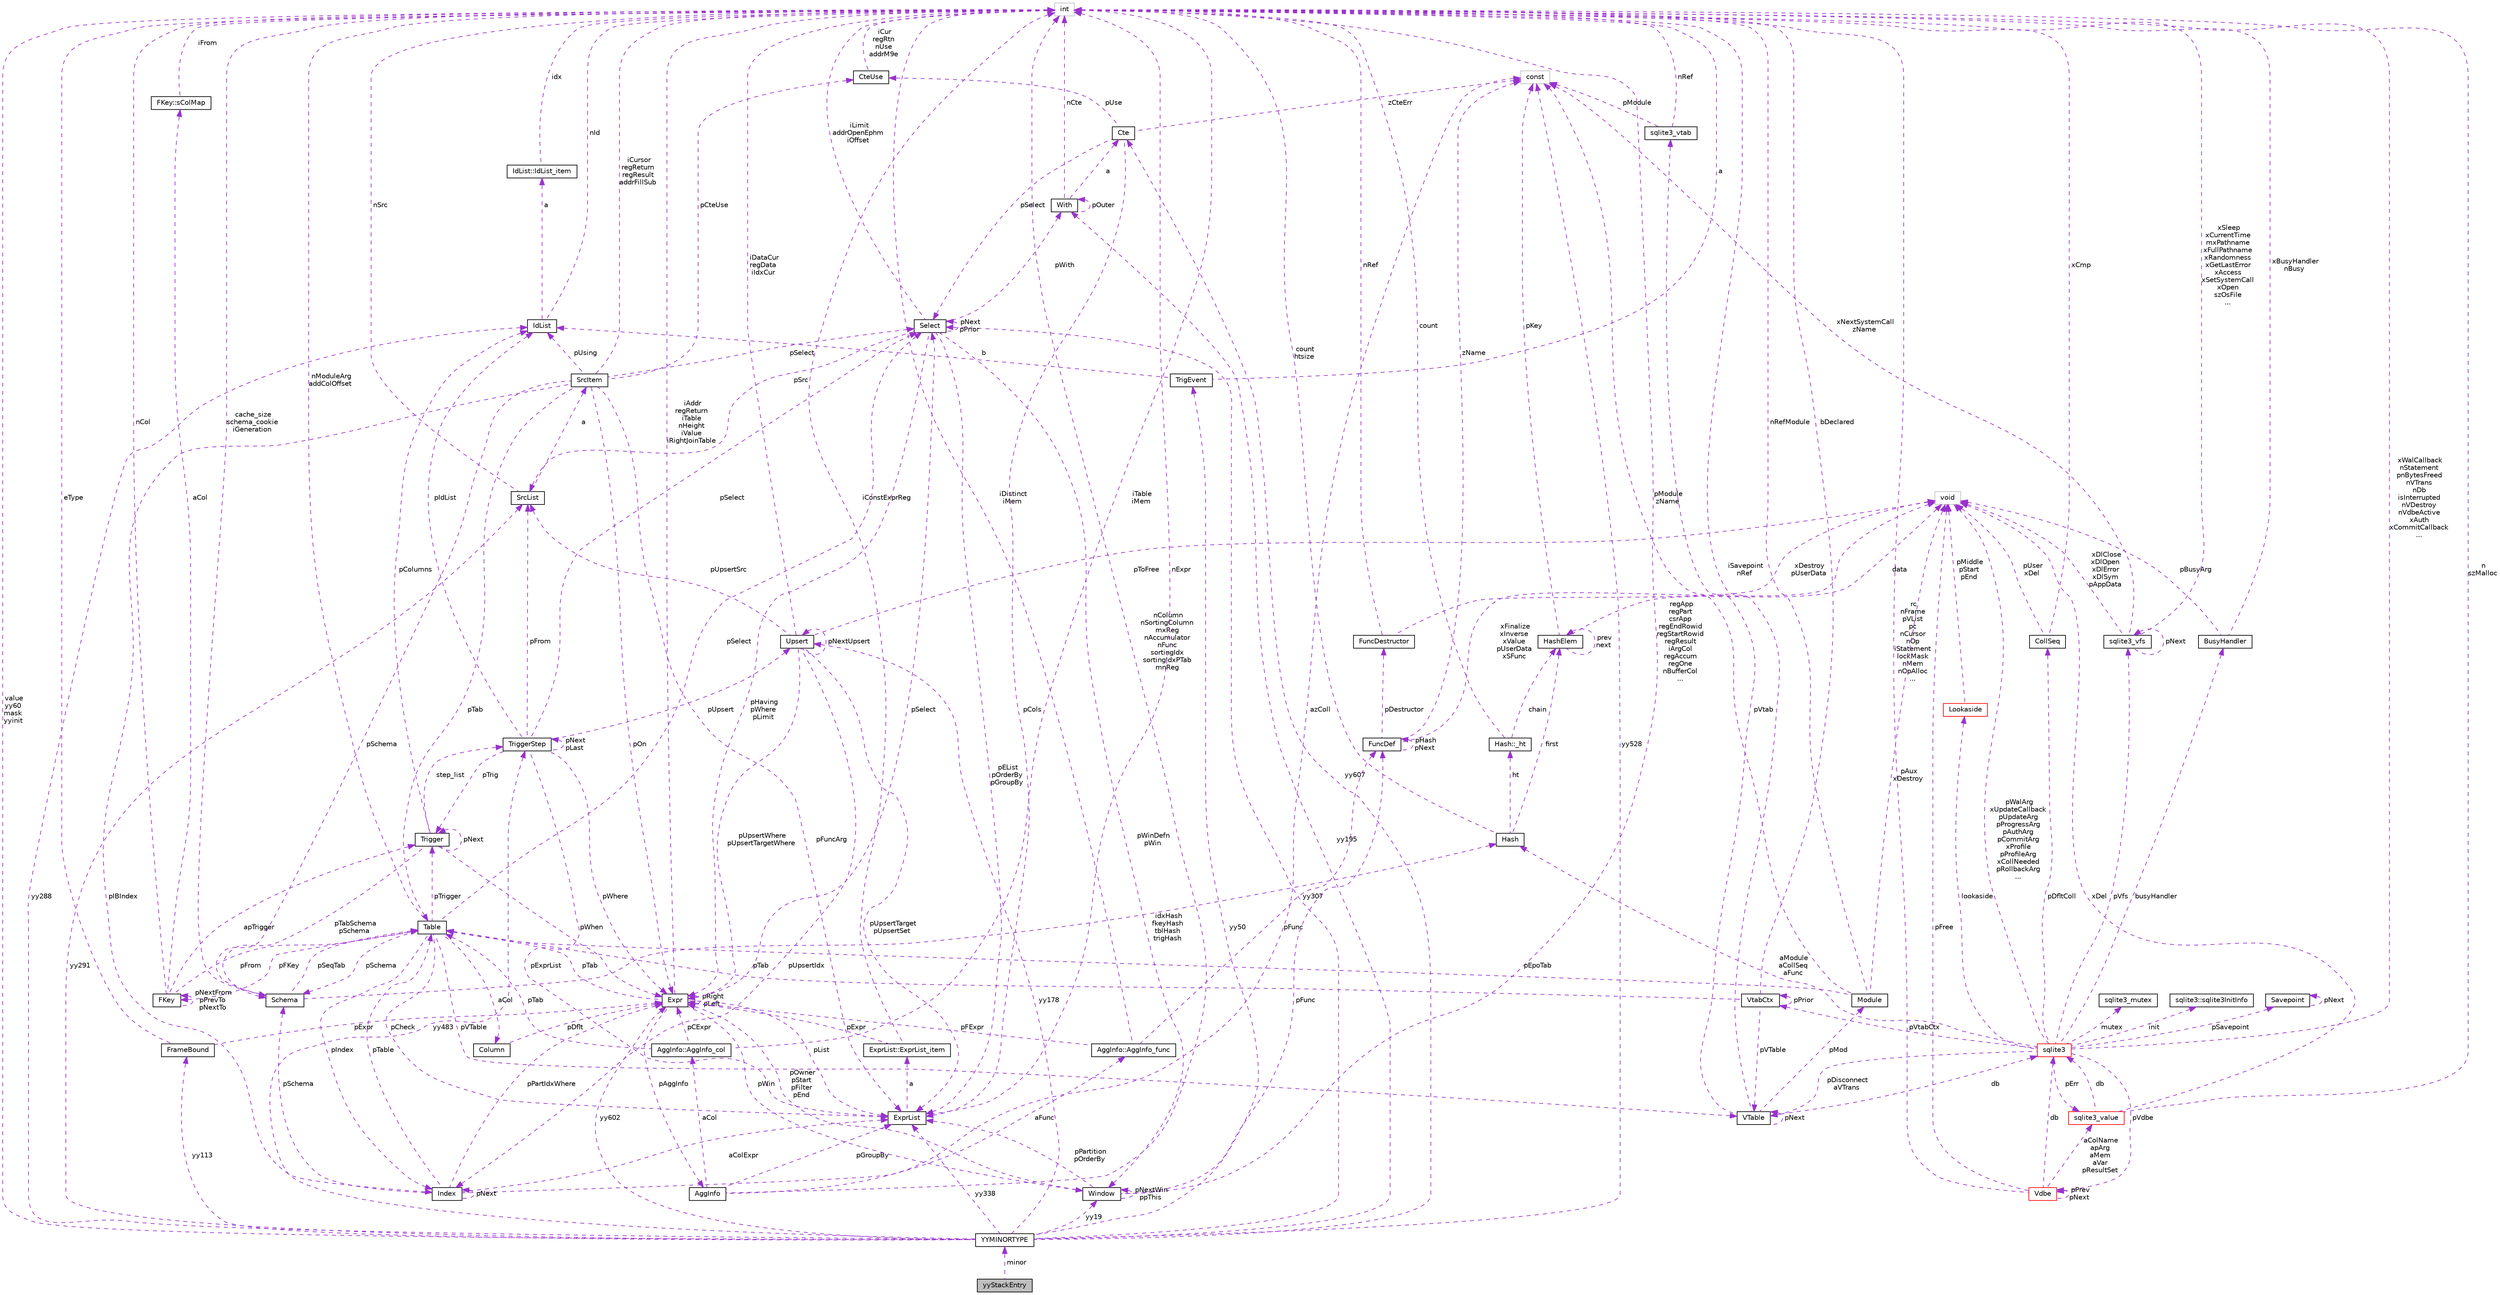 digraph "yyStackEntry"
{
 // LATEX_PDF_SIZE
  edge [fontname="Helvetica",fontsize="10",labelfontname="Helvetica",labelfontsize="10"];
  node [fontname="Helvetica",fontsize="10",shape=record];
  Node1 [label="yyStackEntry",height=0.2,width=0.4,color="black", fillcolor="grey75", style="filled", fontcolor="black",tooltip=" "];
  Node2 -> Node1 [dir="back",color="darkorchid3",fontsize="10",style="dashed",label=" minor" ,fontname="Helvetica"];
  Node2 [label="YYMINORTYPE",height=0.2,width=0.4,color="black", fillcolor="white", style="filled",URL="$unionYYMINORTYPE.html",tooltip=" "];
  Node3 -> Node2 [dir="back",color="darkorchid3",fontsize="10",style="dashed",label=" yy607" ,fontname="Helvetica"];
  Node3 [label="Cte",height=0.2,width=0.4,color="black", fillcolor="white", style="filled",URL="$structCte.html",tooltip=" "];
  Node4 -> Node3 [dir="back",color="darkorchid3",fontsize="10",style="dashed",label=" pUse" ,fontname="Helvetica"];
  Node4 [label="CteUse",height=0.2,width=0.4,color="black", fillcolor="white", style="filled",URL="$structCteUse.html",tooltip=" "];
  Node5 -> Node4 [dir="back",color="darkorchid3",fontsize="10",style="dashed",label=" iCur\nregRtn\nnUse\naddrM9e" ,fontname="Helvetica"];
  Node5 [label="int",height=0.2,width=0.4,color="grey75", fillcolor="white", style="filled",tooltip=" "];
  Node6 -> Node3 [dir="back",color="darkorchid3",fontsize="10",style="dashed",label=" pSelect" ,fontname="Helvetica"];
  Node6 [label="Select",height=0.2,width=0.4,color="black", fillcolor="white", style="filled",URL="$structSelect.html",tooltip=" "];
  Node7 -> Node6 [dir="back",color="darkorchid3",fontsize="10",style="dashed",label=" pHaving\npWhere\npLimit" ,fontname="Helvetica"];
  Node7 [label="Expr",height=0.2,width=0.4,color="black", fillcolor="white", style="filled",URL="$structExpr.html",tooltip=" "];
  Node8 -> Node7 [dir="back",color="darkorchid3",fontsize="10",style="dashed",label=" pAggInfo" ,fontname="Helvetica"];
  Node8 [label="AggInfo",height=0.2,width=0.4,color="black", fillcolor="white", style="filled",URL="$structAggInfo.html",tooltip=" "];
  Node9 -> Node8 [dir="back",color="darkorchid3",fontsize="10",style="dashed",label=" aCol" ,fontname="Helvetica"];
  Node9 [label="AggInfo::AggInfo_col",height=0.2,width=0.4,color="black", fillcolor="white", style="filled",URL="$structAggInfo_1_1AggInfo__col.html",tooltip=" "];
  Node7 -> Node9 [dir="back",color="darkorchid3",fontsize="10",style="dashed",label=" pCExpr" ,fontname="Helvetica"];
  Node5 -> Node9 [dir="back",color="darkorchid3",fontsize="10",style="dashed",label=" iTable\niMem" ,fontname="Helvetica"];
  Node10 -> Node9 [dir="back",color="darkorchid3",fontsize="10",style="dashed",label=" pTab" ,fontname="Helvetica"];
  Node10 [label="Table",height=0.2,width=0.4,color="black", fillcolor="white", style="filled",URL="$structTable.html",tooltip=" "];
  Node11 -> Node10 [dir="back",color="darkorchid3",fontsize="10",style="dashed",label=" pSchema" ,fontname="Helvetica"];
  Node11 [label="Schema",height=0.2,width=0.4,color="black", fillcolor="white", style="filled",URL="$structSchema.html",tooltip=" "];
  Node5 -> Node11 [dir="back",color="darkorchid3",fontsize="10",style="dashed",label=" cache_size\nschema_cookie\niGeneration" ,fontname="Helvetica"];
  Node10 -> Node11 [dir="back",color="darkorchid3",fontsize="10",style="dashed",label=" pSeqTab" ,fontname="Helvetica"];
  Node12 -> Node11 [dir="back",color="darkorchid3",fontsize="10",style="dashed",label=" idxHash\nfkeyHash\ntblHash\ntrigHash" ,fontname="Helvetica"];
  Node12 [label="Hash",height=0.2,width=0.4,color="black", fillcolor="white", style="filled",URL="$structHash.html",tooltip=" "];
  Node13 -> Node12 [dir="back",color="darkorchid3",fontsize="10",style="dashed",label=" ht" ,fontname="Helvetica"];
  Node13 [label="Hash::_ht",height=0.2,width=0.4,color="black", fillcolor="white", style="filled",URL="$structHash_1_1__ht.html",tooltip=" "];
  Node5 -> Node13 [dir="back",color="darkorchid3",fontsize="10",style="dashed",label=" count" ,fontname="Helvetica"];
  Node14 -> Node13 [dir="back",color="darkorchid3",fontsize="10",style="dashed",label=" chain" ,fontname="Helvetica"];
  Node14 [label="HashElem",height=0.2,width=0.4,color="black", fillcolor="white", style="filled",URL="$structHashElem.html",tooltip=" "];
  Node15 -> Node14 [dir="back",color="darkorchid3",fontsize="10",style="dashed",label=" data" ,fontname="Helvetica"];
  Node15 [label="void",height=0.2,width=0.4,color="grey75", fillcolor="white", style="filled",tooltip=" "];
  Node14 -> Node14 [dir="back",color="darkorchid3",fontsize="10",style="dashed",label=" prev\nnext" ,fontname="Helvetica"];
  Node16 -> Node14 [dir="back",color="darkorchid3",fontsize="10",style="dashed",label=" pKey" ,fontname="Helvetica"];
  Node16 [label="const",height=0.2,width=0.4,color="grey75", fillcolor="white", style="filled",tooltip=" "];
  Node5 -> Node12 [dir="back",color="darkorchid3",fontsize="10",style="dashed",label=" count\nhtsize" ,fontname="Helvetica"];
  Node14 -> Node12 [dir="back",color="darkorchid3",fontsize="10",style="dashed",label=" first" ,fontname="Helvetica"];
  Node17 -> Node10 [dir="back",color="darkorchid3",fontsize="10",style="dashed",label=" aCol" ,fontname="Helvetica"];
  Node17 [label="Column",height=0.2,width=0.4,color="black", fillcolor="white", style="filled",URL="$structColumn.html",tooltip=" "];
  Node7 -> Node17 [dir="back",color="darkorchid3",fontsize="10",style="dashed",label=" pDflt" ,fontname="Helvetica"];
  Node18 -> Node10 [dir="back",color="darkorchid3",fontsize="10",style="dashed",label=" pFKey" ,fontname="Helvetica"];
  Node18 [label="FKey",height=0.2,width=0.4,color="black", fillcolor="white", style="filled",URL="$structFKey.html",tooltip=" "];
  Node19 -> Node18 [dir="back",color="darkorchid3",fontsize="10",style="dashed",label=" aCol" ,fontname="Helvetica"];
  Node19 [label="FKey::sColMap",height=0.2,width=0.4,color="black", fillcolor="white", style="filled",URL="$structFKey_1_1sColMap.html",tooltip=" "];
  Node5 -> Node19 [dir="back",color="darkorchid3",fontsize="10",style="dashed",label=" iFrom" ,fontname="Helvetica"];
  Node18 -> Node18 [dir="back",color="darkorchid3",fontsize="10",style="dashed",label=" pNextFrom\npPrevTo\npNextTo" ,fontname="Helvetica"];
  Node5 -> Node18 [dir="back",color="darkorchid3",fontsize="10",style="dashed",label=" nCol" ,fontname="Helvetica"];
  Node10 -> Node18 [dir="back",color="darkorchid3",fontsize="10",style="dashed",label=" pFrom" ,fontname="Helvetica"];
  Node20 -> Node18 [dir="back",color="darkorchid3",fontsize="10",style="dashed",label=" apTrigger" ,fontname="Helvetica"];
  Node20 [label="Trigger",height=0.2,width=0.4,color="black", fillcolor="white", style="filled",URL="$structTrigger.html",tooltip=" "];
  Node21 -> Node20 [dir="back",color="darkorchid3",fontsize="10",style="dashed",label=" step_list" ,fontname="Helvetica"];
  Node21 [label="TriggerStep",height=0.2,width=0.4,color="black", fillcolor="white", style="filled",URL="$structTriggerStep.html",tooltip=" "];
  Node21 -> Node21 [dir="back",color="darkorchid3",fontsize="10",style="dashed",label=" pNext\npLast" ,fontname="Helvetica"];
  Node7 -> Node21 [dir="back",color="darkorchid3",fontsize="10",style="dashed",label=" pWhere" ,fontname="Helvetica"];
  Node22 -> Node21 [dir="back",color="darkorchid3",fontsize="10",style="dashed",label=" pIdList" ,fontname="Helvetica"];
  Node22 [label="IdList",height=0.2,width=0.4,color="black", fillcolor="white", style="filled",URL="$structIdList.html",tooltip=" "];
  Node23 -> Node22 [dir="back",color="darkorchid3",fontsize="10",style="dashed",label=" a" ,fontname="Helvetica"];
  Node23 [label="IdList::IdList_item",height=0.2,width=0.4,color="black", fillcolor="white", style="filled",URL="$structIdList_1_1IdList__item.html",tooltip=" "];
  Node5 -> Node23 [dir="back",color="darkorchid3",fontsize="10",style="dashed",label=" idx" ,fontname="Helvetica"];
  Node5 -> Node22 [dir="back",color="darkorchid3",fontsize="10",style="dashed",label=" nId" ,fontname="Helvetica"];
  Node6 -> Node21 [dir="back",color="darkorchid3",fontsize="10",style="dashed",label=" pSelect" ,fontname="Helvetica"];
  Node20 -> Node21 [dir="back",color="darkorchid3",fontsize="10",style="dashed",label=" pTrig" ,fontname="Helvetica"];
  Node24 -> Node21 [dir="back",color="darkorchid3",fontsize="10",style="dashed",label=" pFrom" ,fontname="Helvetica"];
  Node24 [label="SrcList",height=0.2,width=0.4,color="black", fillcolor="white", style="filled",URL="$structSrcList.html",tooltip=" "];
  Node25 -> Node24 [dir="back",color="darkorchid3",fontsize="10",style="dashed",label=" a" ,fontname="Helvetica"];
  Node25 [label="SrcItem",height=0.2,width=0.4,color="black", fillcolor="white", style="filled",URL="$structSrcItem.html",tooltip=" "];
  Node11 -> Node25 [dir="back",color="darkorchid3",fontsize="10",style="dashed",label=" pSchema" ,fontname="Helvetica"];
  Node4 -> Node25 [dir="back",color="darkorchid3",fontsize="10",style="dashed",label=" pCteUse" ,fontname="Helvetica"];
  Node7 -> Node25 [dir="back",color="darkorchid3",fontsize="10",style="dashed",label=" pOn" ,fontname="Helvetica"];
  Node22 -> Node25 [dir="back",color="darkorchid3",fontsize="10",style="dashed",label=" pUsing" ,fontname="Helvetica"];
  Node5 -> Node25 [dir="back",color="darkorchid3",fontsize="10",style="dashed",label=" iCursor\nregReturn\nregResult\naddrFillSub" ,fontname="Helvetica"];
  Node10 -> Node25 [dir="back",color="darkorchid3",fontsize="10",style="dashed",label=" pTab" ,fontname="Helvetica"];
  Node6 -> Node25 [dir="back",color="darkorchid3",fontsize="10",style="dashed",label=" pSelect" ,fontname="Helvetica"];
  Node26 -> Node25 [dir="back",color="darkorchid3",fontsize="10",style="dashed",label=" pIBIndex" ,fontname="Helvetica"];
  Node26 [label="Index",height=0.2,width=0.4,color="black", fillcolor="white", style="filled",URL="$structIndex.html",tooltip=" "];
  Node11 -> Node26 [dir="back",color="darkorchid3",fontsize="10",style="dashed",label=" pSchema" ,fontname="Helvetica"];
  Node7 -> Node26 [dir="back",color="darkorchid3",fontsize="10",style="dashed",label=" pPartIdxWhere" ,fontname="Helvetica"];
  Node10 -> Node26 [dir="back",color="darkorchid3",fontsize="10",style="dashed",label=" pTable" ,fontname="Helvetica"];
  Node27 -> Node26 [dir="back",color="darkorchid3",fontsize="10",style="dashed",label=" aColExpr" ,fontname="Helvetica"];
  Node27 [label="ExprList",height=0.2,width=0.4,color="black", fillcolor="white", style="filled",URL="$structExprList.html",tooltip=" "];
  Node28 -> Node27 [dir="back",color="darkorchid3",fontsize="10",style="dashed",label=" a" ,fontname="Helvetica"];
  Node28 [label="ExprList::ExprList_item",height=0.2,width=0.4,color="black", fillcolor="white", style="filled",URL="$structExprList_1_1ExprList__item.html",tooltip=" "];
  Node7 -> Node28 [dir="back",color="darkorchid3",fontsize="10",style="dashed",label=" pExpr" ,fontname="Helvetica"];
  Node5 -> Node28 [dir="back",color="darkorchid3",fontsize="10",style="dashed",label=" iConstExprReg" ,fontname="Helvetica"];
  Node5 -> Node27 [dir="back",color="darkorchid3",fontsize="10",style="dashed",label=" nExpr" ,fontname="Helvetica"];
  Node16 -> Node26 [dir="back",color="darkorchid3",fontsize="10",style="dashed",label=" azColl" ,fontname="Helvetica"];
  Node26 -> Node26 [dir="back",color="darkorchid3",fontsize="10",style="dashed",label=" pNext" ,fontname="Helvetica"];
  Node27 -> Node25 [dir="back",color="darkorchid3",fontsize="10",style="dashed",label=" pFuncArg" ,fontname="Helvetica"];
  Node5 -> Node24 [dir="back",color="darkorchid3",fontsize="10",style="dashed",label=" nSrc" ,fontname="Helvetica"];
  Node27 -> Node21 [dir="back",color="darkorchid3",fontsize="10",style="dashed",label=" pExprList" ,fontname="Helvetica"];
  Node29 -> Node21 [dir="back",color="darkorchid3",fontsize="10",style="dashed",label=" pUpsert" ,fontname="Helvetica"];
  Node29 [label="Upsert",height=0.2,width=0.4,color="black", fillcolor="white", style="filled",URL="$structUpsert.html",tooltip=" "];
  Node7 -> Node29 [dir="back",color="darkorchid3",fontsize="10",style="dashed",label=" pUpsertWhere\npUpsertTargetWhere" ,fontname="Helvetica"];
  Node15 -> Node29 [dir="back",color="darkorchid3",fontsize="10",style="dashed",label=" pToFree" ,fontname="Helvetica"];
  Node5 -> Node29 [dir="back",color="darkorchid3",fontsize="10",style="dashed",label=" iDataCur\nregData\niIdxCur" ,fontname="Helvetica"];
  Node24 -> Node29 [dir="back",color="darkorchid3",fontsize="10",style="dashed",label=" pUpsertSrc" ,fontname="Helvetica"];
  Node26 -> Node29 [dir="back",color="darkorchid3",fontsize="10",style="dashed",label=" pUpsertIdx" ,fontname="Helvetica"];
  Node27 -> Node29 [dir="back",color="darkorchid3",fontsize="10",style="dashed",label=" pUpsertTarget\npUpsertSet" ,fontname="Helvetica"];
  Node29 -> Node29 [dir="back",color="darkorchid3",fontsize="10",style="dashed",label=" pNextUpsert" ,fontname="Helvetica"];
  Node11 -> Node20 [dir="back",color="darkorchid3",fontsize="10",style="dashed",label=" pTabSchema\npSchema" ,fontname="Helvetica"];
  Node7 -> Node20 [dir="back",color="darkorchid3",fontsize="10",style="dashed",label=" pWhen" ,fontname="Helvetica"];
  Node22 -> Node20 [dir="back",color="darkorchid3",fontsize="10",style="dashed",label=" pColumns" ,fontname="Helvetica"];
  Node20 -> Node20 [dir="back",color="darkorchid3",fontsize="10",style="dashed",label=" pNext" ,fontname="Helvetica"];
  Node30 -> Node10 [dir="back",color="darkorchid3",fontsize="10",style="dashed",label=" pVTable" ,fontname="Helvetica"];
  Node30 [label="VTable",height=0.2,width=0.4,color="black", fillcolor="white", style="filled",URL="$structVTable.html",tooltip=" "];
  Node31 -> Node30 [dir="back",color="darkorchid3",fontsize="10",style="dashed",label=" db" ,fontname="Helvetica"];
  Node31 [label="sqlite3",height=0.2,width=0.4,color="red", fillcolor="white", style="filled",URL="$structsqlite3.html",tooltip=" "];
  Node32 -> Node31 [dir="back",color="darkorchid3",fontsize="10",style="dashed",label=" pVdbe" ,fontname="Helvetica"];
  Node32 [label="Vdbe",height=0.2,width=0.4,color="red", fillcolor="white", style="filled",URL="$structVdbe.html",tooltip=" "];
  Node32 -> Node32 [dir="back",color="darkorchid3",fontsize="10",style="dashed",label=" pPrev\npNext" ,fontname="Helvetica"];
  Node31 -> Node32 [dir="back",color="darkorchid3",fontsize="10",style="dashed",label=" db" ,fontname="Helvetica"];
  Node15 -> Node32 [dir="back",color="darkorchid3",fontsize="10",style="dashed",label=" pFree" ,fontname="Helvetica"];
  Node33 -> Node32 [dir="back",color="darkorchid3",fontsize="10",style="dashed",label=" aColName\napArg\naMem\naVar\npResultSet" ,fontname="Helvetica"];
  Node33 [label="sqlite3_value",height=0.2,width=0.4,color="red", fillcolor="white", style="filled",URL="$structsqlite3__value.html",tooltip=" "];
  Node31 -> Node33 [dir="back",color="darkorchid3",fontsize="10",style="dashed",label=" db" ,fontname="Helvetica"];
  Node15 -> Node33 [dir="back",color="darkorchid3",fontsize="10",style="dashed",label=" xDel" ,fontname="Helvetica"];
  Node5 -> Node33 [dir="back",color="darkorchid3",fontsize="10",style="dashed",label=" n\nszMalloc" ,fontname="Helvetica"];
  Node5 -> Node32 [dir="back",color="darkorchid3",fontsize="10",style="dashed",label=" rc\nnFrame\npVList\npc\nnCursor\nnOp\niStatement\nlockMask\nnMem\nnOpAlloc\n..." ,fontname="Helvetica"];
  Node99 -> Node31 [dir="back",color="darkorchid3",fontsize="10",style="dashed",label=" pSavepoint" ,fontname="Helvetica"];
  Node99 [label="Savepoint",height=0.2,width=0.4,color="black", fillcolor="white", style="filled",URL="$structSavepoint.html",tooltip=" "];
  Node99 -> Node99 [dir="back",color="darkorchid3",fontsize="10",style="dashed",label=" pNext" ,fontname="Helvetica"];
  Node15 -> Node31 [dir="back",color="darkorchid3",fontsize="10",style="dashed",label=" pWalArg\nxUpdateCallback\npUpdateArg\npProgressArg\npAuthArg\npCommitArg\nxProfile\npProfileArg\nxCollNeeded\npRollbackArg\n..." ,fontname="Helvetica"];
  Node100 -> Node31 [dir="back",color="darkorchid3",fontsize="10",style="dashed",label=" lookaside" ,fontname="Helvetica"];
  Node100 [label="Lookaside",height=0.2,width=0.4,color="red", fillcolor="white", style="filled",URL="$structLookaside.html",tooltip=" "];
  Node15 -> Node100 [dir="back",color="darkorchid3",fontsize="10",style="dashed",label=" pMiddle\npStart\npEnd" ,fontname="Helvetica"];
  Node33 -> Node31 [dir="back",color="darkorchid3",fontsize="10",style="dashed",label=" pErr" ,fontname="Helvetica"];
  Node44 -> Node31 [dir="back",color="darkorchid3",fontsize="10",style="dashed",label=" mutex" ,fontname="Helvetica"];
  Node44 [label="sqlite3_mutex",height=0.2,width=0.4,color="black", fillcolor="white", style="filled",URL="$structsqlite3__mutex.html",tooltip=" "];
  Node54 -> Node31 [dir="back",color="darkorchid3",fontsize="10",style="dashed",label=" pVfs" ,fontname="Helvetica"];
  Node54 [label="sqlite3_vfs",height=0.2,width=0.4,color="black", fillcolor="white", style="filled",URL="$structsqlite3__vfs.html",tooltip=" "];
  Node15 -> Node54 [dir="back",color="darkorchid3",fontsize="10",style="dashed",label=" xDlClose\nxDlOpen\nxDlError\nxDlSym\npAppData" ,fontname="Helvetica"];
  Node54 -> Node54 [dir="back",color="darkorchid3",fontsize="10",style="dashed",label=" pNext" ,fontname="Helvetica"];
  Node5 -> Node54 [dir="back",color="darkorchid3",fontsize="10",style="dashed",label=" xSleep\nxCurrentTime\nmxPathname\nxFullPathname\nxRandomness\nxGetLastError\nxAccess\nxSetSystemCall\nxOpen\nszOsFile\n..." ,fontname="Helvetica"];
  Node16 -> Node54 [dir="back",color="darkorchid3",fontsize="10",style="dashed",label=" xNextSystemCall\nzName" ,fontname="Helvetica"];
  Node102 -> Node31 [dir="back",color="darkorchid3",fontsize="10",style="dashed",label=" init" ,fontname="Helvetica"];
  Node102 [label="sqlite3::sqlite3InitInfo",height=0.2,width=0.4,color="black", fillcolor="white", style="filled",URL="$structsqlite3_1_1sqlite3InitInfo.html",tooltip=" "];
  Node103 -> Node31 [dir="back",color="darkorchid3",fontsize="10",style="dashed",label=" busyHandler" ,fontname="Helvetica"];
  Node103 [label="BusyHandler",height=0.2,width=0.4,color="black", fillcolor="white", style="filled",URL="$structBusyHandler.html",tooltip=" "];
  Node15 -> Node103 [dir="back",color="darkorchid3",fontsize="10",style="dashed",label=" pBusyArg" ,fontname="Helvetica"];
  Node5 -> Node103 [dir="back",color="darkorchid3",fontsize="10",style="dashed",label=" xBusyHandler\nnBusy" ,fontname="Helvetica"];
  Node104 -> Node31 [dir="back",color="darkorchid3",fontsize="10",style="dashed",label=" pVtabCtx" ,fontname="Helvetica"];
  Node104 [label="VtabCtx",height=0.2,width=0.4,color="black", fillcolor="white", style="filled",URL="$structVtabCtx.html",tooltip=" "];
  Node104 -> Node104 [dir="back",color="darkorchid3",fontsize="10",style="dashed",label=" pPrior" ,fontname="Helvetica"];
  Node5 -> Node104 [dir="back",color="darkorchid3",fontsize="10",style="dashed",label=" bDeclared" ,fontname="Helvetica"];
  Node30 -> Node104 [dir="back",color="darkorchid3",fontsize="10",style="dashed",label=" pVTable" ,fontname="Helvetica"];
  Node10 -> Node104 [dir="back",color="darkorchid3",fontsize="10",style="dashed",label=" pTab" ,fontname="Helvetica"];
  Node59 -> Node31 [dir="back",color="darkorchid3",fontsize="10",style="dashed",label=" pDfltColl" ,fontname="Helvetica"];
  Node59 [label="CollSeq",height=0.2,width=0.4,color="black", fillcolor="white", style="filled",URL="$structCollSeq.html",tooltip=" "];
  Node15 -> Node59 [dir="back",color="darkorchid3",fontsize="10",style="dashed",label=" pUser\nxDel" ,fontname="Helvetica"];
  Node5 -> Node59 [dir="back",color="darkorchid3",fontsize="10",style="dashed",label=" xCmp" ,fontname="Helvetica"];
  Node30 -> Node31 [dir="back",color="darkorchid3",fontsize="10",style="dashed",label=" pDisconnect\naVTrans" ,fontname="Helvetica"];
  Node5 -> Node31 [dir="back",color="darkorchid3",fontsize="10",style="dashed",label=" xWalCallback\nnStatement\npnBytesFreed\nnVTrans\nnDb\nisInterrupted\nnVDestroy\nnVdbeActive\nxAuth\nxCommitCallback\n..." ,fontname="Helvetica"];
  Node12 -> Node31 [dir="back",color="darkorchid3",fontsize="10",style="dashed",label=" aModule\naCollSeq\naFunc" ,fontname="Helvetica"];
  Node30 -> Node30 [dir="back",color="darkorchid3",fontsize="10",style="dashed",label=" pNext" ,fontname="Helvetica"];
  Node5 -> Node30 [dir="back",color="darkorchid3",fontsize="10",style="dashed",label=" iSavepoint\nnRef" ,fontname="Helvetica"];
  Node106 -> Node30 [dir="back",color="darkorchid3",fontsize="10",style="dashed",label=" pMod" ,fontname="Helvetica"];
  Node106 [label="Module",height=0.2,width=0.4,color="black", fillcolor="white", style="filled",URL="$structModule.html",tooltip=" "];
  Node15 -> Node106 [dir="back",color="darkorchid3",fontsize="10",style="dashed",label=" pAux\nxDestroy" ,fontname="Helvetica"];
  Node5 -> Node106 [dir="back",color="darkorchid3",fontsize="10",style="dashed",label=" nRefModule" ,fontname="Helvetica"];
  Node10 -> Node106 [dir="back",color="darkorchid3",fontsize="10",style="dashed",label=" pEpoTab" ,fontname="Helvetica"];
  Node16 -> Node106 [dir="back",color="darkorchid3",fontsize="10",style="dashed",label=" pModule\nzName" ,fontname="Helvetica"];
  Node61 -> Node30 [dir="back",color="darkorchid3",fontsize="10",style="dashed",label=" pVtab" ,fontname="Helvetica"];
  Node61 [label="sqlite3_vtab",height=0.2,width=0.4,color="black", fillcolor="white", style="filled",URL="$structsqlite3__vtab.html",tooltip=" "];
  Node5 -> Node61 [dir="back",color="darkorchid3",fontsize="10",style="dashed",label=" nRef" ,fontname="Helvetica"];
  Node16 -> Node61 [dir="back",color="darkorchid3",fontsize="10",style="dashed",label=" pModule" ,fontname="Helvetica"];
  Node5 -> Node10 [dir="back",color="darkorchid3",fontsize="10",style="dashed",label=" nModuleArg\naddColOffset" ,fontname="Helvetica"];
  Node20 -> Node10 [dir="back",color="darkorchid3",fontsize="10",style="dashed",label=" pTrigger" ,fontname="Helvetica"];
  Node6 -> Node10 [dir="back",color="darkorchid3",fontsize="10",style="dashed",label=" pSelect" ,fontname="Helvetica"];
  Node27 -> Node10 [dir="back",color="darkorchid3",fontsize="10",style="dashed",label=" pCheck" ,fontname="Helvetica"];
  Node26 -> Node10 [dir="back",color="darkorchid3",fontsize="10",style="dashed",label=" pIndex" ,fontname="Helvetica"];
  Node5 -> Node8 [dir="back",color="darkorchid3",fontsize="10",style="dashed",label=" nColumn\nnSortingColumn\nmxReg\nnAccumulator\nnFunc\nsortingIdx\nsortingIdxPTab\nmnReg" ,fontname="Helvetica"];
  Node107 -> Node8 [dir="back",color="darkorchid3",fontsize="10",style="dashed",label=" aFunc" ,fontname="Helvetica"];
  Node107 [label="AggInfo::AggInfo_func",height=0.2,width=0.4,color="black", fillcolor="white", style="filled",URL="$structAggInfo_1_1AggInfo__func.html",tooltip=" "];
  Node7 -> Node107 [dir="back",color="darkorchid3",fontsize="10",style="dashed",label=" pFExpr" ,fontname="Helvetica"];
  Node5 -> Node107 [dir="back",color="darkorchid3",fontsize="10",style="dashed",label=" iDistinct\niMem" ,fontname="Helvetica"];
  Node35 -> Node107 [dir="back",color="darkorchid3",fontsize="10",style="dashed",label=" pFunc" ,fontname="Helvetica"];
  Node35 [label="FuncDef",height=0.2,width=0.4,color="black", fillcolor="white", style="filled",URL="$structFuncDef.html",tooltip=" "];
  Node15 -> Node35 [dir="back",color="darkorchid3",fontsize="10",style="dashed",label=" xFinalize\nxInverse\nxValue\npUserData\nxSFunc" ,fontname="Helvetica"];
  Node36 -> Node35 [dir="back",color="darkorchid3",fontsize="10",style="dashed",label=" pDestructor" ,fontname="Helvetica"];
  Node36 [label="FuncDestructor",height=0.2,width=0.4,color="black", fillcolor="white", style="filled",URL="$structFuncDestructor.html",tooltip=" "];
  Node15 -> Node36 [dir="back",color="darkorchid3",fontsize="10",style="dashed",label=" xDestroy\npUserData" ,fontname="Helvetica"];
  Node5 -> Node36 [dir="back",color="darkorchid3",fontsize="10",style="dashed",label=" nRef" ,fontname="Helvetica"];
  Node16 -> Node35 [dir="back",color="darkorchid3",fontsize="10",style="dashed",label=" zName" ,fontname="Helvetica"];
  Node35 -> Node35 [dir="back",color="darkorchid3",fontsize="10",style="dashed",label=" pHash\npNext" ,fontname="Helvetica"];
  Node27 -> Node8 [dir="back",color="darkorchid3",fontsize="10",style="dashed",label=" pGroupBy" ,fontname="Helvetica"];
  Node7 -> Node7 [dir="back",color="darkorchid3",fontsize="10",style="dashed",label=" pRight\npLeft" ,fontname="Helvetica"];
  Node5 -> Node7 [dir="back",color="darkorchid3",fontsize="10",style="dashed",label=" iAddr\nregReturn\niTable\nnHeight\niValue\niRightJoinTable" ,fontname="Helvetica"];
  Node10 -> Node7 [dir="back",color="darkorchid3",fontsize="10",style="dashed",label=" pTab" ,fontname="Helvetica"];
  Node6 -> Node7 [dir="back",color="darkorchid3",fontsize="10",style="dashed",label=" pSelect" ,fontname="Helvetica"];
  Node27 -> Node7 [dir="back",color="darkorchid3",fontsize="10",style="dashed",label=" pList" ,fontname="Helvetica"];
  Node108 -> Node7 [dir="back",color="darkorchid3",fontsize="10",style="dashed",label=" pWin" ,fontname="Helvetica"];
  Node108 [label="Window",height=0.2,width=0.4,color="black", fillcolor="white", style="filled",URL="$structWindow.html",tooltip=" "];
  Node7 -> Node108 [dir="back",color="darkorchid3",fontsize="10",style="dashed",label=" pOwner\npStart\npFilter\npEnd" ,fontname="Helvetica"];
  Node5 -> Node108 [dir="back",color="darkorchid3",fontsize="10",style="dashed",label=" regApp\nregPart\ncsrApp\nregEndRowid\nregStartRowid\nregResult\niArgCol\nregAccum\nregOne\nnBufferCol\n..." ,fontname="Helvetica"];
  Node27 -> Node108 [dir="back",color="darkorchid3",fontsize="10",style="dashed",label=" pPartition\npOrderBy" ,fontname="Helvetica"];
  Node35 -> Node108 [dir="back",color="darkorchid3",fontsize="10",style="dashed",label=" pFunc" ,fontname="Helvetica"];
  Node108 -> Node108 [dir="back",color="darkorchid3",fontsize="10",style="dashed",label=" pNextWin\nppThis" ,fontname="Helvetica"];
  Node94 -> Node6 [dir="back",color="darkorchid3",fontsize="10",style="dashed",label=" pWith" ,fontname="Helvetica"];
  Node94 [label="With",height=0.2,width=0.4,color="black", fillcolor="white", style="filled",URL="$structWith.html",tooltip=" "];
  Node3 -> Node94 [dir="back",color="darkorchid3",fontsize="10",style="dashed",label=" a" ,fontname="Helvetica"];
  Node94 -> Node94 [dir="back",color="darkorchid3",fontsize="10",style="dashed",label=" pOuter" ,fontname="Helvetica"];
  Node5 -> Node94 [dir="back",color="darkorchid3",fontsize="10",style="dashed",label=" nCte" ,fontname="Helvetica"];
  Node5 -> Node6 [dir="back",color="darkorchid3",fontsize="10",style="dashed",label=" iLimit\naddrOpenEphm\niOffset" ,fontname="Helvetica"];
  Node6 -> Node6 [dir="back",color="darkorchid3",fontsize="10",style="dashed",label=" pNext\npPrior" ,fontname="Helvetica"];
  Node24 -> Node6 [dir="back",color="darkorchid3",fontsize="10",style="dashed",label=" pSrc" ,fontname="Helvetica"];
  Node27 -> Node6 [dir="back",color="darkorchid3",fontsize="10",style="dashed",label=" pEList\npOrderBy\npGroupBy" ,fontname="Helvetica"];
  Node108 -> Node6 [dir="back",color="darkorchid3",fontsize="10",style="dashed",label=" pWinDefn\npWin" ,fontname="Helvetica"];
  Node16 -> Node3 [dir="back",color="darkorchid3",fontsize="10",style="dashed",label=" zCteErr" ,fontname="Helvetica"];
  Node27 -> Node3 [dir="back",color="darkorchid3",fontsize="10",style="dashed",label=" pCols" ,fontname="Helvetica"];
  Node21 -> Node2 [dir="back",color="darkorchid3",fontsize="10",style="dashed",label=" yy483" ,fontname="Helvetica"];
  Node7 -> Node2 [dir="back",color="darkorchid3",fontsize="10",style="dashed",label=" yy602" ,fontname="Helvetica"];
  Node22 -> Node2 [dir="back",color="darkorchid3",fontsize="10",style="dashed",label=" yy288" ,fontname="Helvetica"];
  Node94 -> Node2 [dir="back",color="darkorchid3",fontsize="10",style="dashed",label=" yy195" ,fontname="Helvetica"];
  Node109 -> Node2 [dir="back",color="darkorchid3",fontsize="10",style="dashed",label=" yy113" ,fontname="Helvetica"];
  Node109 [label="FrameBound",height=0.2,width=0.4,color="black", fillcolor="white", style="filled",URL="$structFrameBound.html",tooltip=" "];
  Node7 -> Node109 [dir="back",color="darkorchid3",fontsize="10",style="dashed",label=" pExpr" ,fontname="Helvetica"];
  Node5 -> Node109 [dir="back",color="darkorchid3",fontsize="10",style="dashed",label=" eType" ,fontname="Helvetica"];
  Node5 -> Node2 [dir="back",color="darkorchid3",fontsize="10",style="dashed",label=" value\nyy60\nmask\nyyinit" ,fontname="Helvetica"];
  Node6 -> Node2 [dir="back",color="darkorchid3",fontsize="10",style="dashed",label=" yy307" ,fontname="Helvetica"];
  Node24 -> Node2 [dir="back",color="darkorchid3",fontsize="10",style="dashed",label=" yy291" ,fontname="Helvetica"];
  Node16 -> Node2 [dir="back",color="darkorchid3",fontsize="10",style="dashed",label=" yy528" ,fontname="Helvetica"];
  Node27 -> Node2 [dir="back",color="darkorchid3",fontsize="10",style="dashed",label=" yy338" ,fontname="Helvetica"];
  Node29 -> Node2 [dir="back",color="darkorchid3",fontsize="10",style="dashed",label=" yy178" ,fontname="Helvetica"];
  Node110 -> Node2 [dir="back",color="darkorchid3",fontsize="10",style="dashed",label=" yy50" ,fontname="Helvetica"];
  Node110 [label="TrigEvent",height=0.2,width=0.4,color="black", fillcolor="white", style="filled",URL="$structTrigEvent.html",tooltip=" "];
  Node22 -> Node110 [dir="back",color="darkorchid3",fontsize="10",style="dashed",label=" b" ,fontname="Helvetica"];
  Node5 -> Node110 [dir="back",color="darkorchid3",fontsize="10",style="dashed",label=" a" ,fontname="Helvetica"];
  Node108 -> Node2 [dir="back",color="darkorchid3",fontsize="10",style="dashed",label=" yy19" ,fontname="Helvetica"];
}
